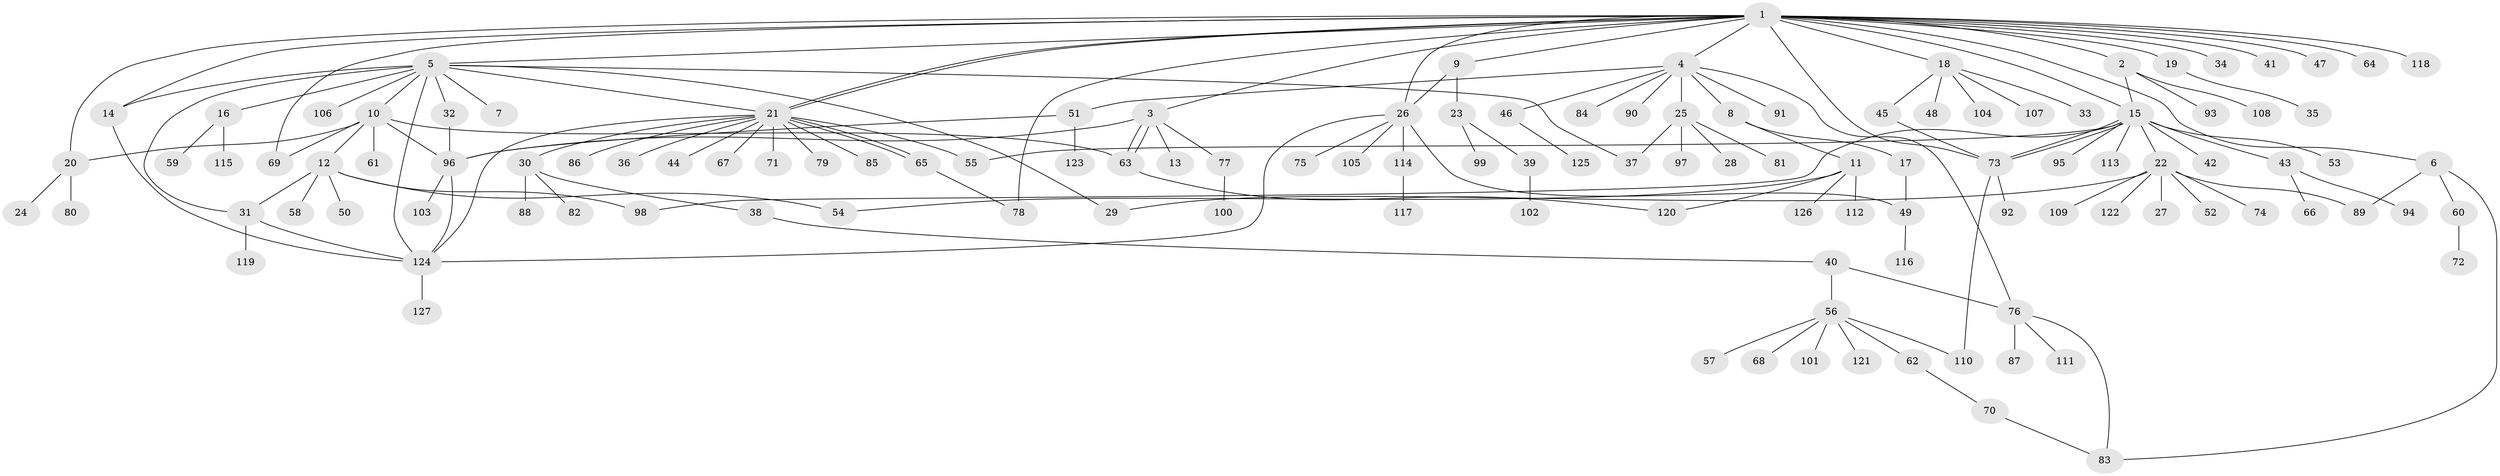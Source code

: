 // coarse degree distribution, {23: 0.02, 3: 0.14, 6: 0.02, 14: 0.02, 8: 0.02, 2: 0.18, 9: 0.02, 1: 0.48, 4: 0.08, 7: 0.02}
// Generated by graph-tools (version 1.1) at 2025/18/03/04/25 18:18:14]
// undirected, 127 vertices, 161 edges
graph export_dot {
graph [start="1"]
  node [color=gray90,style=filled];
  1;
  2;
  3;
  4;
  5;
  6;
  7;
  8;
  9;
  10;
  11;
  12;
  13;
  14;
  15;
  16;
  17;
  18;
  19;
  20;
  21;
  22;
  23;
  24;
  25;
  26;
  27;
  28;
  29;
  30;
  31;
  32;
  33;
  34;
  35;
  36;
  37;
  38;
  39;
  40;
  41;
  42;
  43;
  44;
  45;
  46;
  47;
  48;
  49;
  50;
  51;
  52;
  53;
  54;
  55;
  56;
  57;
  58;
  59;
  60;
  61;
  62;
  63;
  64;
  65;
  66;
  67;
  68;
  69;
  70;
  71;
  72;
  73;
  74;
  75;
  76;
  77;
  78;
  79;
  80;
  81;
  82;
  83;
  84;
  85;
  86;
  87;
  88;
  89;
  90;
  91;
  92;
  93;
  94;
  95;
  96;
  97;
  98;
  99;
  100;
  101;
  102;
  103;
  104;
  105;
  106;
  107;
  108;
  109;
  110;
  111;
  112;
  113;
  114;
  115;
  116;
  117;
  118;
  119;
  120;
  121;
  122;
  123;
  124;
  125;
  126;
  127;
  1 -- 2;
  1 -- 3;
  1 -- 4;
  1 -- 5;
  1 -- 6;
  1 -- 9;
  1 -- 14;
  1 -- 15;
  1 -- 18;
  1 -- 19;
  1 -- 20;
  1 -- 21;
  1 -- 21;
  1 -- 26;
  1 -- 34;
  1 -- 41;
  1 -- 47;
  1 -- 64;
  1 -- 69;
  1 -- 73;
  1 -- 78;
  1 -- 118;
  2 -- 15;
  2 -- 93;
  2 -- 108;
  3 -- 13;
  3 -- 63;
  3 -- 63;
  3 -- 77;
  3 -- 96;
  4 -- 8;
  4 -- 25;
  4 -- 46;
  4 -- 51;
  4 -- 76;
  4 -- 84;
  4 -- 90;
  4 -- 91;
  5 -- 7;
  5 -- 10;
  5 -- 14;
  5 -- 16;
  5 -- 21;
  5 -- 29;
  5 -- 31;
  5 -- 32;
  5 -- 37;
  5 -- 106;
  5 -- 124;
  6 -- 60;
  6 -- 83;
  6 -- 89;
  8 -- 11;
  8 -- 17;
  9 -- 23;
  9 -- 26;
  10 -- 12;
  10 -- 20;
  10 -- 61;
  10 -- 63;
  10 -- 69;
  10 -- 96;
  11 -- 54;
  11 -- 112;
  11 -- 120;
  11 -- 126;
  12 -- 31;
  12 -- 50;
  12 -- 54;
  12 -- 58;
  12 -- 98;
  14 -- 124;
  15 -- 22;
  15 -- 42;
  15 -- 43;
  15 -- 53;
  15 -- 55;
  15 -- 73;
  15 -- 73;
  15 -- 95;
  15 -- 98;
  15 -- 113;
  16 -- 59;
  16 -- 115;
  17 -- 49;
  18 -- 33;
  18 -- 45;
  18 -- 48;
  18 -- 104;
  18 -- 107;
  19 -- 35;
  20 -- 24;
  20 -- 80;
  21 -- 30;
  21 -- 36;
  21 -- 44;
  21 -- 55;
  21 -- 65;
  21 -- 65;
  21 -- 67;
  21 -- 71;
  21 -- 79;
  21 -- 85;
  21 -- 86;
  21 -- 124;
  22 -- 27;
  22 -- 29;
  22 -- 52;
  22 -- 74;
  22 -- 89;
  22 -- 109;
  22 -- 122;
  23 -- 39;
  23 -- 99;
  25 -- 28;
  25 -- 37;
  25 -- 81;
  25 -- 97;
  26 -- 49;
  26 -- 75;
  26 -- 105;
  26 -- 114;
  26 -- 124;
  30 -- 38;
  30 -- 82;
  30 -- 88;
  31 -- 119;
  31 -- 124;
  32 -- 96;
  38 -- 40;
  39 -- 102;
  40 -- 56;
  40 -- 76;
  43 -- 66;
  43 -- 94;
  45 -- 73;
  46 -- 125;
  49 -- 116;
  51 -- 96;
  51 -- 123;
  56 -- 57;
  56 -- 62;
  56 -- 68;
  56 -- 101;
  56 -- 110;
  56 -- 121;
  60 -- 72;
  62 -- 70;
  63 -- 120;
  65 -- 78;
  70 -- 83;
  73 -- 92;
  73 -- 110;
  76 -- 83;
  76 -- 87;
  76 -- 111;
  77 -- 100;
  96 -- 103;
  96 -- 124;
  114 -- 117;
  124 -- 127;
}
